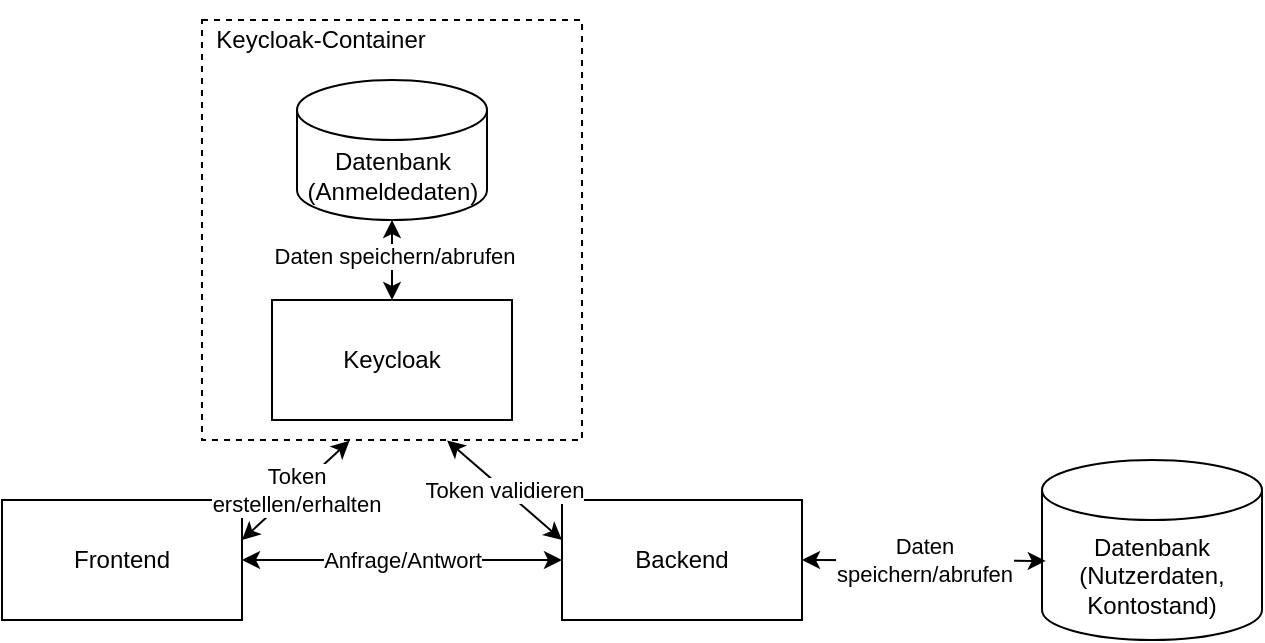 <mxfile version="24.8.6">
  <diagram name="Seite-1" id="8o3e8oz9PjRMQeZAUads">
    <mxGraphModel dx="724" dy="366" grid="1" gridSize="10" guides="1" tooltips="1" connect="1" arrows="1" fold="1" page="1" pageScale="1" pageWidth="827" pageHeight="1169" math="0" shadow="0">
      <root>
        <mxCell id="0" />
        <mxCell id="1" parent="0" />
        <mxCell id="yBb20sgHKGb01LULrCSi-6" value="" style="rounded=0;whiteSpace=wrap;html=1;dashed=1;" vertex="1" parent="1">
          <mxGeometry x="150" y="60" width="190" height="210" as="geometry" />
        </mxCell>
        <mxCell id="yBb20sgHKGb01LULrCSi-1" value="Frontend" style="rounded=0;whiteSpace=wrap;html=1;" vertex="1" parent="1">
          <mxGeometry x="50" y="300" width="120" height="60" as="geometry" />
        </mxCell>
        <mxCell id="yBb20sgHKGb01LULrCSi-2" value="Backend" style="rounded=0;whiteSpace=wrap;html=1;" vertex="1" parent="1">
          <mxGeometry x="330" y="300" width="120" height="60" as="geometry" />
        </mxCell>
        <mxCell id="yBb20sgHKGb01LULrCSi-3" value="Datenbank&lt;br&gt;(Nutzerdaten, Kontostand)" style="shape=cylinder3;whiteSpace=wrap;html=1;boundedLbl=1;backgroundOutline=1;size=15;" vertex="1" parent="1">
          <mxGeometry x="570" y="280" width="110" height="90" as="geometry" />
        </mxCell>
        <mxCell id="yBb20sgHKGb01LULrCSi-4" value="Keycloak" style="rounded=0;whiteSpace=wrap;html=1;" vertex="1" parent="1">
          <mxGeometry x="185" y="200" width="120" height="60" as="geometry" />
        </mxCell>
        <mxCell id="yBb20sgHKGb01LULrCSi-5" value="&lt;div&gt;Datenbank&lt;/div&gt;&lt;div&gt;(Anmeldedaten)&lt;/div&gt;" style="shape=cylinder3;whiteSpace=wrap;html=1;boundedLbl=1;backgroundOutline=1;size=15;" vertex="1" parent="1">
          <mxGeometry x="197.5" y="90" width="95" height="70" as="geometry" />
        </mxCell>
        <mxCell id="yBb20sgHKGb01LULrCSi-11" value="Token &lt;br&gt;erstellen/erhalten" style="endArrow=classic;startArrow=classic;html=1;rounded=0;entryX=0.388;entryY=1.002;entryDx=0;entryDy=0;entryPerimeter=0;" edge="1" parent="1" target="yBb20sgHKGb01LULrCSi-6">
          <mxGeometry width="50" height="50" relative="1" as="geometry">
            <mxPoint x="170" y="320" as="sourcePoint" />
            <mxPoint x="220" y="270" as="targetPoint" />
          </mxGeometry>
        </mxCell>
        <mxCell id="yBb20sgHKGb01LULrCSi-12" value="Anfrage/Antwort" style="endArrow=classic;startArrow=classic;html=1;rounded=0;entryX=0;entryY=0.5;entryDx=0;entryDy=0;" edge="1" parent="1" target="yBb20sgHKGb01LULrCSi-2">
          <mxGeometry width="50" height="50" relative="1" as="geometry">
            <mxPoint x="170" y="330" as="sourcePoint" />
            <mxPoint x="220" y="280" as="targetPoint" />
          </mxGeometry>
        </mxCell>
        <mxCell id="yBb20sgHKGb01LULrCSi-13" value="Daten &lt;br&gt;speichern/abrufen" style="endArrow=classic;startArrow=classic;html=1;rounded=0;entryX=0.017;entryY=0.561;entryDx=0;entryDy=0;entryPerimeter=0;" edge="1" parent="1" target="yBb20sgHKGb01LULrCSi-3">
          <mxGeometry width="50" height="50" relative="1" as="geometry">
            <mxPoint x="450" y="330" as="sourcePoint" />
            <mxPoint x="500" y="280" as="targetPoint" />
          </mxGeometry>
        </mxCell>
        <mxCell id="yBb20sgHKGb01LULrCSi-15" value="" style="endArrow=classic;startArrow=classic;html=1;rounded=0;exitX=0.5;exitY=0;exitDx=0;exitDy=0;entryX=0.5;entryY=1;entryDx=0;entryDy=0;entryPerimeter=0;" edge="1" parent="1" source="yBb20sgHKGb01LULrCSi-4" target="yBb20sgHKGb01LULrCSi-5">
          <mxGeometry width="50" height="50" relative="1" as="geometry">
            <mxPoint x="197.5" y="220" as="sourcePoint" />
            <mxPoint x="247.5" y="170" as="targetPoint" />
          </mxGeometry>
        </mxCell>
        <mxCell id="yBb20sgHKGb01LULrCSi-17" value="Daten speichern/abrufen" style="edgeLabel;html=1;align=center;verticalAlign=middle;resizable=0;points=[];" vertex="1" connectable="0" parent="yBb20sgHKGb01LULrCSi-15">
          <mxGeometry x="0.089" y="-1" relative="1" as="geometry">
            <mxPoint as="offset" />
          </mxGeometry>
        </mxCell>
        <mxCell id="yBb20sgHKGb01LULrCSi-16" value="Token validieren" style="endArrow=classic;startArrow=classic;html=1;rounded=0;exitX=0.645;exitY=1.001;exitDx=0;exitDy=0;exitPerimeter=0;" edge="1" parent="1" source="yBb20sgHKGb01LULrCSi-6">
          <mxGeometry width="50" height="50" relative="1" as="geometry">
            <mxPoint x="280" y="370" as="sourcePoint" />
            <mxPoint x="330" y="320" as="targetPoint" />
          </mxGeometry>
        </mxCell>
        <mxCell id="yBb20sgHKGb01LULrCSi-18" value="Keycloak-Container" style="text;html=1;align=center;verticalAlign=middle;whiteSpace=wrap;rounded=0;" vertex="1" parent="1">
          <mxGeometry x="137.5" y="50" width="142.5" height="40" as="geometry" />
        </mxCell>
      </root>
    </mxGraphModel>
  </diagram>
</mxfile>
